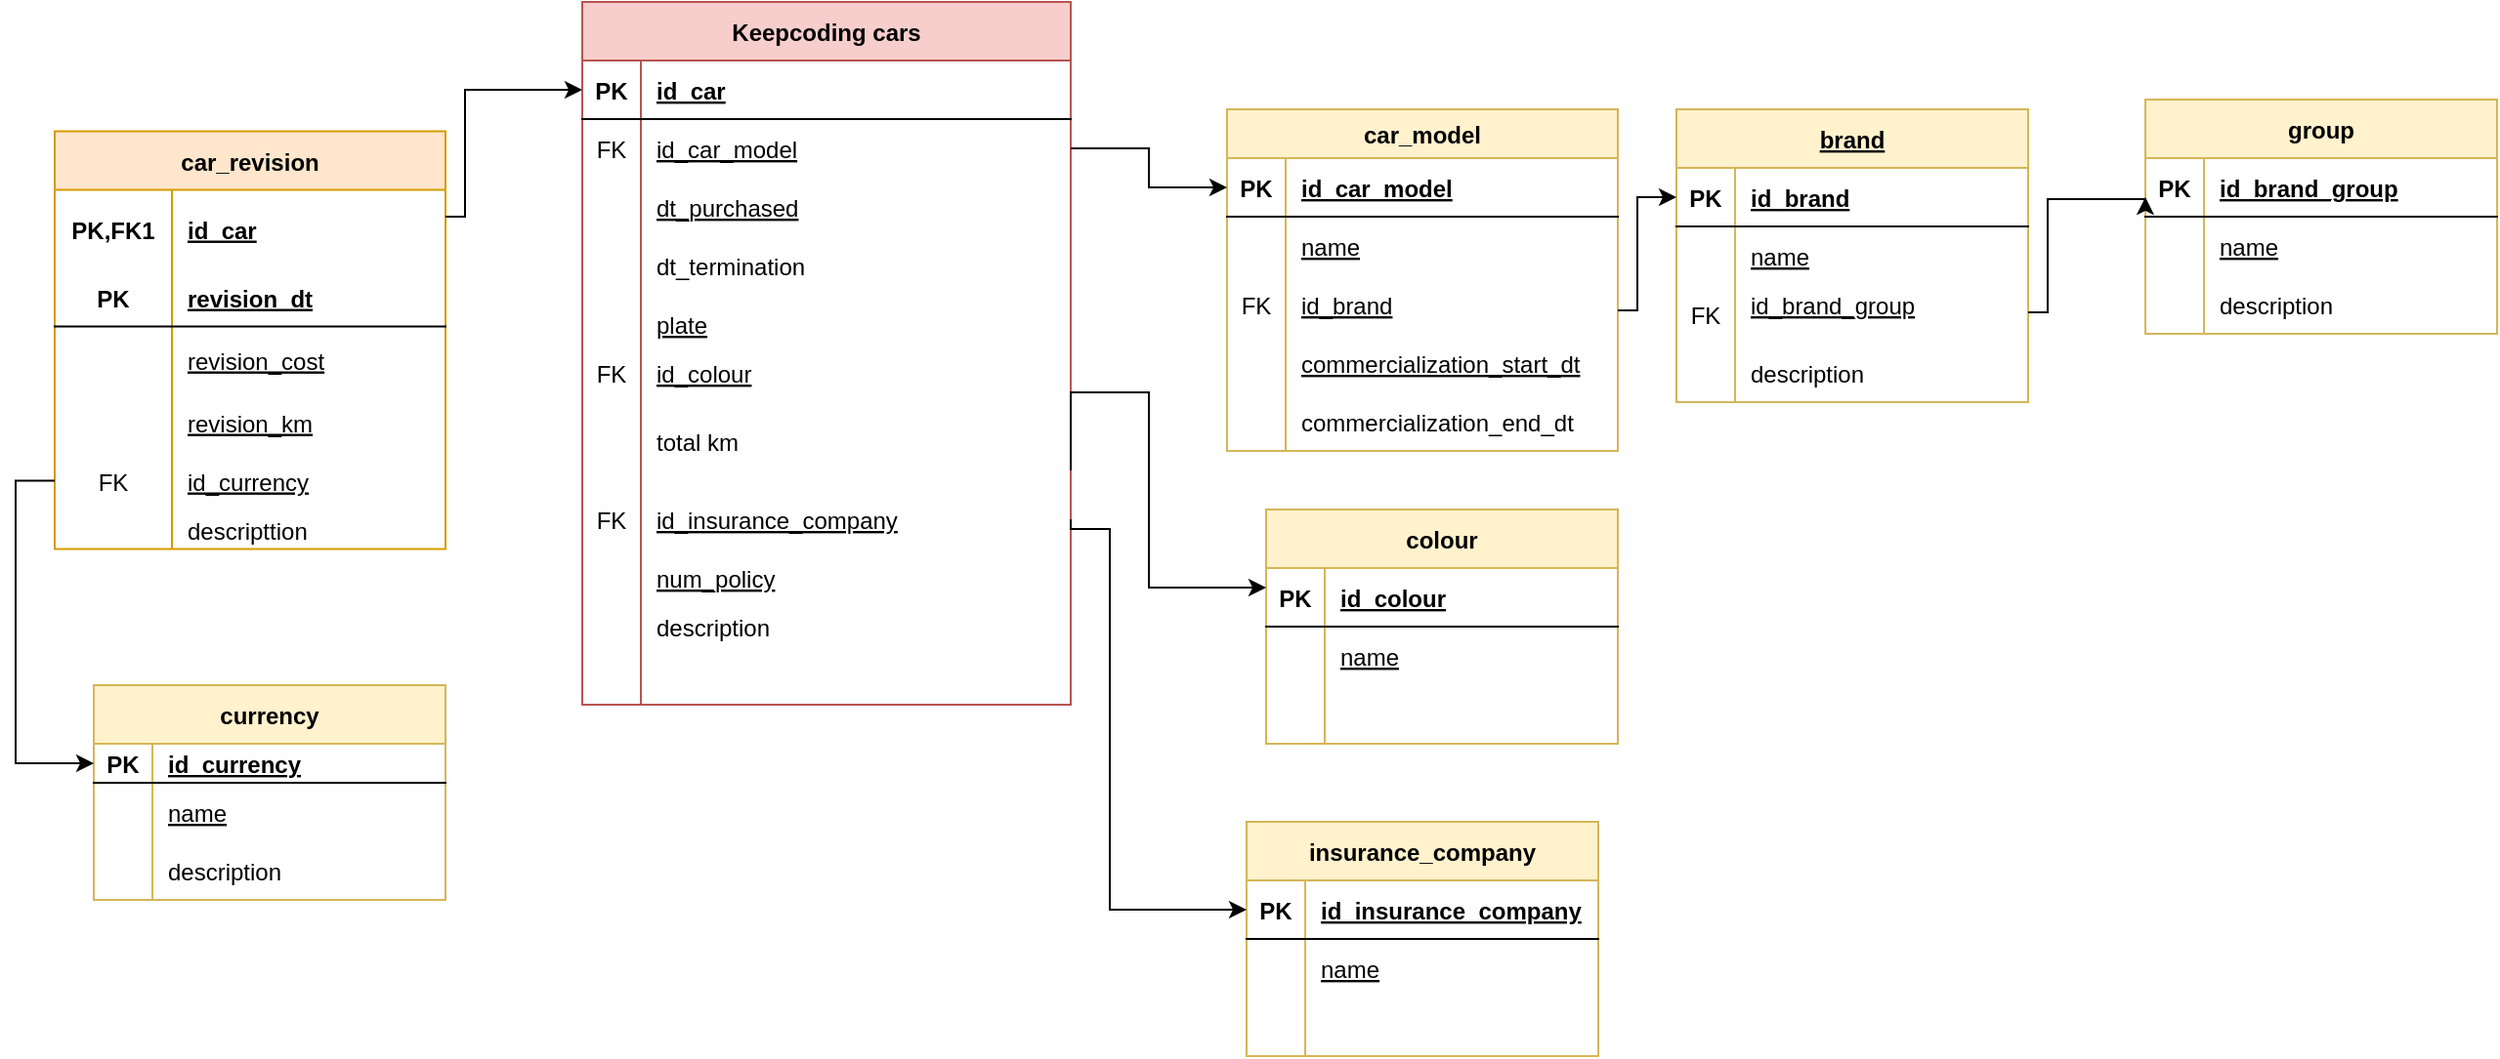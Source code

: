 <mxfile version="20.2.3" type="device"><diagram name="Revisado" id="bHIt_bjDTiXrYXc_zslq"><mxGraphModel dx="1888" dy="649" grid="1" gridSize="10" guides="1" tooltips="1" connect="1" arrows="1" fold="1" page="1" pageScale="1" pageWidth="850" pageHeight="1100" math="0" shadow="0" extFonts="Permanent Marker^https://fonts.googleapis.com/css?family=Permanent+Marker"><root><mxCell id="7DEsnJc03ElG_4ZhbsCK-0"/><mxCell id="7DEsnJc03ElG_4ZhbsCK-1" parent="7DEsnJc03ElG_4ZhbsCK-0"/><mxCell id="7DEsnJc03ElG_4ZhbsCK-2" value="Keepcoding cars" style="shape=table;startSize=30;container=1;collapsible=1;childLayout=tableLayout;fixedRows=1;rowLines=0;fontStyle=1;align=center;resizeLast=1;fillColor=#f8cecc;strokeColor=#b85450;" vertex="1" parent="7DEsnJc03ElG_4ZhbsCK-1"><mxGeometry x="160" y="70" width="250" height="360" as="geometry"/></mxCell><mxCell id="7DEsnJc03ElG_4ZhbsCK-3" value="" style="shape=partialRectangle;collapsible=0;dropTarget=0;pointerEvents=0;fillColor=none;points=[[0,0.5],[1,0.5]];portConstraint=eastwest;top=0;left=0;right=0;bottom=1;" vertex="1" parent="7DEsnJc03ElG_4ZhbsCK-2"><mxGeometry y="30" width="250" height="30" as="geometry"/></mxCell><mxCell id="7DEsnJc03ElG_4ZhbsCK-4" value="PK" style="shape=partialRectangle;overflow=hidden;connectable=0;fillColor=none;top=0;left=0;bottom=0;right=0;fontStyle=1;" vertex="1" parent="7DEsnJc03ElG_4ZhbsCK-3"><mxGeometry width="30" height="30" as="geometry"><mxRectangle width="30" height="30" as="alternateBounds"/></mxGeometry></mxCell><mxCell id="7DEsnJc03ElG_4ZhbsCK-5" value="id_car" style="shape=partialRectangle;overflow=hidden;connectable=0;fillColor=none;top=0;left=0;bottom=0;right=0;align=left;spacingLeft=6;fontStyle=5;" vertex="1" parent="7DEsnJc03ElG_4ZhbsCK-3"><mxGeometry x="30" width="220" height="30" as="geometry"><mxRectangle width="220" height="30" as="alternateBounds"/></mxGeometry></mxCell><mxCell id="7DEsnJc03ElG_4ZhbsCK-6" value="" style="shape=partialRectangle;collapsible=0;dropTarget=0;pointerEvents=0;fillColor=none;points=[[0,0.5],[1,0.5]];portConstraint=eastwest;top=0;left=0;right=0;bottom=0;" vertex="1" parent="7DEsnJc03ElG_4ZhbsCK-2"><mxGeometry y="60" width="250" height="30" as="geometry"/></mxCell><mxCell id="7DEsnJc03ElG_4ZhbsCK-7" value="" style="shape=partialRectangle;overflow=hidden;connectable=0;fillColor=none;top=0;left=0;bottom=0;right=0;" vertex="1" parent="7DEsnJc03ElG_4ZhbsCK-6"><mxGeometry width="30" height="30" as="geometry"><mxRectangle width="30" height="30" as="alternateBounds"/></mxGeometry></mxCell><mxCell id="7DEsnJc03ElG_4ZhbsCK-8" value="id_car_model" style="shape=partialRectangle;overflow=hidden;connectable=0;fillColor=none;top=0;left=0;bottom=0;right=0;align=left;spacingLeft=6;fontStyle=4" vertex="1" parent="7DEsnJc03ElG_4ZhbsCK-6"><mxGeometry x="30" width="220" height="30" as="geometry"><mxRectangle width="220" height="30" as="alternateBounds"/></mxGeometry></mxCell><mxCell id="7DEsnJc03ElG_4ZhbsCK-15" value="" style="shape=partialRectangle;collapsible=0;dropTarget=0;pointerEvents=0;fillColor=none;points=[[0,0.5],[1,0.5]];portConstraint=eastwest;top=0;left=0;right=0;bottom=0;" vertex="1" parent="7DEsnJc03ElG_4ZhbsCK-2"><mxGeometry y="90" width="250" height="30" as="geometry"/></mxCell><mxCell id="7DEsnJc03ElG_4ZhbsCK-16" value="" style="shape=partialRectangle;overflow=hidden;connectable=0;fillColor=none;top=0;left=0;bottom=0;right=0;" vertex="1" parent="7DEsnJc03ElG_4ZhbsCK-15"><mxGeometry width="30" height="30" as="geometry"><mxRectangle width="30" height="30" as="alternateBounds"/></mxGeometry></mxCell><mxCell id="7DEsnJc03ElG_4ZhbsCK-17" value="dt_purchased" style="shape=partialRectangle;overflow=hidden;connectable=0;fillColor=none;top=0;left=0;bottom=0;right=0;align=left;spacingLeft=6;fontStyle=4" vertex="1" parent="7DEsnJc03ElG_4ZhbsCK-15"><mxGeometry x="30" width="220" height="30" as="geometry"><mxRectangle width="220" height="30" as="alternateBounds"/></mxGeometry></mxCell><mxCell id="7DEsnJc03ElG_4ZhbsCK-9" value="" style="shape=partialRectangle;collapsible=0;dropTarget=0;pointerEvents=0;fillColor=none;points=[[0,0.5],[1,0.5]];portConstraint=eastwest;top=0;left=0;right=0;bottom=0;" vertex="1" parent="7DEsnJc03ElG_4ZhbsCK-2"><mxGeometry y="120" width="250" height="30" as="geometry"/></mxCell><mxCell id="7DEsnJc03ElG_4ZhbsCK-10" value="" style="shape=partialRectangle;overflow=hidden;connectable=0;fillColor=none;top=0;left=0;bottom=0;right=0;" vertex="1" parent="7DEsnJc03ElG_4ZhbsCK-9"><mxGeometry width="30" height="30" as="geometry"><mxRectangle width="30" height="30" as="alternateBounds"/></mxGeometry></mxCell><mxCell id="7DEsnJc03ElG_4ZhbsCK-11" value="" style="shape=partialRectangle;overflow=hidden;connectable=0;fillColor=none;top=0;left=0;bottom=0;right=0;align=left;spacingLeft=6;fontStyle=4" vertex="1" parent="7DEsnJc03ElG_4ZhbsCK-9"><mxGeometry x="30" width="220" height="30" as="geometry"><mxRectangle width="220" height="30" as="alternateBounds"/></mxGeometry></mxCell><mxCell id="7DEsnJc03ElG_4ZhbsCK-18" value="" style="shape=partialRectangle;collapsible=0;dropTarget=0;pointerEvents=0;fillColor=none;points=[[0,0.5],[1,0.5]];portConstraint=eastwest;top=0;left=0;right=0;bottom=0;" vertex="1" parent="7DEsnJc03ElG_4ZhbsCK-2"><mxGeometry y="150" width="250" height="30" as="geometry"/></mxCell><mxCell id="7DEsnJc03ElG_4ZhbsCK-19" value="" style="shape=partialRectangle;overflow=hidden;connectable=0;fillColor=none;top=0;left=0;bottom=0;right=0;" vertex="1" parent="7DEsnJc03ElG_4ZhbsCK-18"><mxGeometry width="30" height="30" as="geometry"><mxRectangle width="30" height="30" as="alternateBounds"/></mxGeometry></mxCell><mxCell id="7DEsnJc03ElG_4ZhbsCK-20" value="plate" style="shape=partialRectangle;overflow=hidden;connectable=0;fillColor=none;top=0;left=0;bottom=0;right=0;align=left;spacingLeft=6;fontStyle=4" vertex="1" parent="7DEsnJc03ElG_4ZhbsCK-18"><mxGeometry x="30" width="220" height="30" as="geometry"><mxRectangle width="220" height="30" as="alternateBounds"/></mxGeometry></mxCell><mxCell id="7DEsnJc03ElG_4ZhbsCK-21" value="" style="shape=partialRectangle;collapsible=0;dropTarget=0;pointerEvents=0;fillColor=none;points=[[0,0.5],[1,0.5]];portConstraint=eastwest;top=0;left=0;right=0;bottom=0;" vertex="1" parent="7DEsnJc03ElG_4ZhbsCK-2"><mxGeometry y="180" width="250" height="20" as="geometry"/></mxCell><mxCell id="7DEsnJc03ElG_4ZhbsCK-22" value="FK" style="shape=partialRectangle;overflow=hidden;connectable=0;fillColor=none;top=0;left=0;bottom=0;right=0;" vertex="1" parent="7DEsnJc03ElG_4ZhbsCK-21"><mxGeometry width="30" height="20" as="geometry"><mxRectangle width="30" height="20" as="alternateBounds"/></mxGeometry></mxCell><mxCell id="7DEsnJc03ElG_4ZhbsCK-23" value="id_colour" style="shape=partialRectangle;overflow=hidden;connectable=0;fillColor=none;top=0;left=0;bottom=0;right=0;align=left;spacingLeft=6;fontStyle=4" vertex="1" parent="7DEsnJc03ElG_4ZhbsCK-21"><mxGeometry x="30" width="220" height="20" as="geometry"><mxRectangle width="220" height="20" as="alternateBounds"/></mxGeometry></mxCell><mxCell id="7DEsnJc03ElG_4ZhbsCK-24" value="" style="shape=partialRectangle;collapsible=0;dropTarget=0;pointerEvents=0;fillColor=none;points=[[0,0.5],[1,0.5]];portConstraint=eastwest;top=0;left=0;right=0;bottom=0;" vertex="1" parent="7DEsnJc03ElG_4ZhbsCK-2"><mxGeometry y="200" width="250" height="50" as="geometry"/></mxCell><mxCell id="7DEsnJc03ElG_4ZhbsCK-25" value="" style="shape=partialRectangle;overflow=hidden;connectable=0;fillColor=none;top=0;left=0;bottom=0;right=0;" vertex="1" parent="7DEsnJc03ElG_4ZhbsCK-24"><mxGeometry width="30" height="50" as="geometry"><mxRectangle width="30" height="50" as="alternateBounds"/></mxGeometry></mxCell><mxCell id="7DEsnJc03ElG_4ZhbsCK-26" value="total km" style="shape=partialRectangle;overflow=hidden;connectable=0;fillColor=none;top=0;left=0;bottom=0;right=0;align=left;spacingLeft=6;fontStyle=0" vertex="1" parent="7DEsnJc03ElG_4ZhbsCK-24"><mxGeometry x="30" width="220" height="50" as="geometry"><mxRectangle width="220" height="50" as="alternateBounds"/></mxGeometry></mxCell><mxCell id="7DEsnJc03ElG_4ZhbsCK-27" value="" style="shape=partialRectangle;collapsible=0;dropTarget=0;pointerEvents=0;fillColor=none;points=[[0,0.5],[1,0.5]];portConstraint=eastwest;top=0;left=0;right=0;bottom=0;" vertex="1" parent="7DEsnJc03ElG_4ZhbsCK-2"><mxGeometry y="250" width="250" height="30" as="geometry"/></mxCell><mxCell id="7DEsnJc03ElG_4ZhbsCK-28" value="FK" style="shape=partialRectangle;overflow=hidden;connectable=0;fillColor=none;top=0;left=0;bottom=0;right=0;" vertex="1" parent="7DEsnJc03ElG_4ZhbsCK-27"><mxGeometry width="30" height="30" as="geometry"><mxRectangle width="30" height="30" as="alternateBounds"/></mxGeometry></mxCell><mxCell id="7DEsnJc03ElG_4ZhbsCK-29" value="id_insurance_company" style="shape=partialRectangle;overflow=hidden;connectable=0;fillColor=none;top=0;left=0;bottom=0;right=0;align=left;spacingLeft=6;fontStyle=4" vertex="1" parent="7DEsnJc03ElG_4ZhbsCK-27"><mxGeometry x="30" width="220" height="30" as="geometry"><mxRectangle width="220" height="30" as="alternateBounds"/></mxGeometry></mxCell><mxCell id="7DEsnJc03ElG_4ZhbsCK-30" value="" style="shape=partialRectangle;collapsible=0;dropTarget=0;pointerEvents=0;fillColor=none;points=[[0,0.5],[1,0.5]];portConstraint=eastwest;top=0;left=0;right=0;bottom=0;" vertex="1" parent="7DEsnJc03ElG_4ZhbsCK-2"><mxGeometry y="280" width="250" height="30" as="geometry"/></mxCell><mxCell id="7DEsnJc03ElG_4ZhbsCK-31" value="" style="shape=partialRectangle;overflow=hidden;connectable=0;fillColor=none;top=0;left=0;bottom=0;right=0;" vertex="1" parent="7DEsnJc03ElG_4ZhbsCK-30"><mxGeometry width="30" height="30" as="geometry"><mxRectangle width="30" height="30" as="alternateBounds"/></mxGeometry></mxCell><mxCell id="7DEsnJc03ElG_4ZhbsCK-32" value="num_policy" style="shape=partialRectangle;overflow=hidden;connectable=0;fillColor=none;top=0;left=0;bottom=0;right=0;align=left;spacingLeft=6;fontStyle=4" vertex="1" parent="7DEsnJc03ElG_4ZhbsCK-30"><mxGeometry x="30" width="220" height="30" as="geometry"><mxRectangle width="220" height="30" as="alternateBounds"/></mxGeometry></mxCell><mxCell id="7DEsnJc03ElG_4ZhbsCK-12" value="" style="shape=partialRectangle;collapsible=0;dropTarget=0;pointerEvents=0;fillColor=none;points=[[0,0.5],[1,0.5]];portConstraint=eastwest;top=0;left=0;right=0;bottom=0;" vertex="1" parent="7DEsnJc03ElG_4ZhbsCK-2"><mxGeometry y="310" width="250" height="20" as="geometry"/></mxCell><mxCell id="7DEsnJc03ElG_4ZhbsCK-13" value="" style="shape=partialRectangle;overflow=hidden;connectable=0;fillColor=none;top=0;left=0;bottom=0;right=0;" vertex="1" parent="7DEsnJc03ElG_4ZhbsCK-12"><mxGeometry width="30" height="20" as="geometry"><mxRectangle width="30" height="20" as="alternateBounds"/></mxGeometry></mxCell><mxCell id="7DEsnJc03ElG_4ZhbsCK-14" value="description" style="shape=partialRectangle;overflow=hidden;connectable=0;fillColor=none;top=0;left=0;bottom=0;right=0;align=left;spacingLeft=6;fontStyle=0" vertex="1" parent="7DEsnJc03ElG_4ZhbsCK-12"><mxGeometry x="30" width="220" height="20" as="geometry"><mxRectangle width="220" height="20" as="alternateBounds"/></mxGeometry></mxCell><mxCell id="7DEsnJc03ElG_4ZhbsCK-33" value="" style="shape=partialRectangle;collapsible=0;dropTarget=0;pointerEvents=0;fillColor=none;points=[[0,0.5],[1,0.5]];portConstraint=eastwest;top=0;left=0;right=0;bottom=0;" vertex="1" parent="7DEsnJc03ElG_4ZhbsCK-2"><mxGeometry y="330" width="250" height="30" as="geometry"/></mxCell><mxCell id="7DEsnJc03ElG_4ZhbsCK-34" value="" style="shape=partialRectangle;overflow=hidden;connectable=0;fillColor=none;top=0;left=0;bottom=0;right=0;" vertex="1" parent="7DEsnJc03ElG_4ZhbsCK-33"><mxGeometry width="30" height="30" as="geometry"><mxRectangle width="30" height="30" as="alternateBounds"/></mxGeometry></mxCell><mxCell id="7DEsnJc03ElG_4ZhbsCK-35" value="" style="shape=partialRectangle;overflow=hidden;connectable=0;fillColor=none;top=0;left=0;bottom=0;right=0;align=left;spacingLeft=6;" vertex="1" parent="7DEsnJc03ElG_4ZhbsCK-33"><mxGeometry x="30" width="220" height="30" as="geometry"><mxRectangle width="220" height="30" as="alternateBounds"/></mxGeometry></mxCell><mxCell id="7DEsnJc03ElG_4ZhbsCK-42" value="" style="shape=tableRow;horizontal=0;startSize=0;swimlaneHead=0;swimlaneBody=0;fillColor=none;collapsible=0;dropTarget=0;points=[[0,0.5],[1,0.5]];portConstraint=eastwest;top=0;left=0;right=0;bottom=0;" vertex="1" parent="7DEsnJc03ElG_4ZhbsCK-1"><mxGeometry x="640" y="560" width="180" height="30" as="geometry"/></mxCell><mxCell id="7DEsnJc03ElG_4ZhbsCK-43" value="" style="shape=partialRectangle;connectable=0;fillColor=none;top=0;left=0;bottom=0;right=0;editable=1;overflow=hidden;" vertex="1" parent="7DEsnJc03ElG_4ZhbsCK-42"><mxGeometry width="30" height="30" as="geometry"><mxRectangle width="30" height="30" as="alternateBounds"/></mxGeometry></mxCell><mxCell id="7DEsnJc03ElG_4ZhbsCK-44" value="" style="shape=partialRectangle;connectable=0;fillColor=none;top=0;left=0;bottom=0;right=0;editable=1;overflow=hidden;" vertex="1" parent="7DEsnJc03ElG_4ZhbsCK-42"><mxGeometry x="10" y="10" width="30" height="30" as="geometry"><mxRectangle width="30" height="30" as="alternateBounds"/></mxGeometry></mxCell><mxCell id="7DEsnJc03ElG_4ZhbsCK-88" value="car_model" style="shape=table;startSize=25;container=1;collapsible=1;childLayout=tableLayout;fixedRows=1;rowLines=0;fontStyle=1;align=center;resizeLast=1;fillColor=#fff2cc;strokeColor=#d6b656;" vertex="1" parent="7DEsnJc03ElG_4ZhbsCK-1"><mxGeometry x="490" y="125" width="200" height="175" as="geometry"/></mxCell><mxCell id="7DEsnJc03ElG_4ZhbsCK-89" value="" style="shape=tableRow;horizontal=0;startSize=0;swimlaneHead=0;swimlaneBody=0;fillColor=none;collapsible=0;dropTarget=0;points=[[0,0.5],[1,0.5]];portConstraint=eastwest;top=0;left=0;right=0;bottom=1;" vertex="1" parent="7DEsnJc03ElG_4ZhbsCK-88"><mxGeometry y="25" width="200" height="30" as="geometry"/></mxCell><mxCell id="7DEsnJc03ElG_4ZhbsCK-90" value="PK" style="shape=partialRectangle;connectable=0;fillColor=none;top=0;left=0;bottom=0;right=0;fontStyle=1;overflow=hidden;" vertex="1" parent="7DEsnJc03ElG_4ZhbsCK-89"><mxGeometry width="30" height="30" as="geometry"><mxRectangle width="30" height="30" as="alternateBounds"/></mxGeometry></mxCell><mxCell id="7DEsnJc03ElG_4ZhbsCK-91" value="id_car_model" style="shape=partialRectangle;connectable=0;fillColor=none;top=0;left=0;bottom=0;right=0;align=left;spacingLeft=6;fontStyle=5;overflow=hidden;" vertex="1" parent="7DEsnJc03ElG_4ZhbsCK-89"><mxGeometry x="30" width="170" height="30" as="geometry"><mxRectangle width="170" height="30" as="alternateBounds"/></mxGeometry></mxCell><mxCell id="7DEsnJc03ElG_4ZhbsCK-92" value="" style="shape=tableRow;horizontal=0;startSize=0;swimlaneHead=0;swimlaneBody=0;fillColor=none;collapsible=0;dropTarget=0;points=[[0,0.5],[1,0.5]];portConstraint=eastwest;top=0;left=0;right=0;bottom=0;" vertex="1" parent="7DEsnJc03ElG_4ZhbsCK-88"><mxGeometry y="55" width="200" height="30" as="geometry"/></mxCell><mxCell id="7DEsnJc03ElG_4ZhbsCK-93" value="" style="shape=partialRectangle;connectable=0;fillColor=none;top=0;left=0;bottom=0;right=0;editable=1;overflow=hidden;" vertex="1" parent="7DEsnJc03ElG_4ZhbsCK-92"><mxGeometry width="30" height="30" as="geometry"><mxRectangle width="30" height="30" as="alternateBounds"/></mxGeometry></mxCell><mxCell id="7DEsnJc03ElG_4ZhbsCK-94" value="name" style="shape=partialRectangle;connectable=0;fillColor=none;top=0;left=0;bottom=0;right=0;align=left;spacingLeft=6;overflow=hidden;fontStyle=4" vertex="1" parent="7DEsnJc03ElG_4ZhbsCK-92"><mxGeometry x="30" width="170" height="30" as="geometry"><mxRectangle width="170" height="30" as="alternateBounds"/></mxGeometry></mxCell><mxCell id="7DEsnJc03ElG_4ZhbsCK-95" value="" style="shape=tableRow;horizontal=0;startSize=0;swimlaneHead=0;swimlaneBody=0;fillColor=none;collapsible=0;dropTarget=0;points=[[0,0.5],[1,0.5]];portConstraint=eastwest;top=0;left=0;right=0;bottom=0;" vertex="1" parent="7DEsnJc03ElG_4ZhbsCK-88"><mxGeometry y="85" width="200" height="30" as="geometry"/></mxCell><mxCell id="7DEsnJc03ElG_4ZhbsCK-96" value="" style="shape=partialRectangle;connectable=0;fillColor=none;top=0;left=0;bottom=0;right=0;editable=1;overflow=hidden;" vertex="1" parent="7DEsnJc03ElG_4ZhbsCK-95"><mxGeometry width="30" height="30" as="geometry"><mxRectangle width="30" height="30" as="alternateBounds"/></mxGeometry></mxCell><mxCell id="7DEsnJc03ElG_4ZhbsCK-97" value="" style="shape=partialRectangle;connectable=0;fillColor=none;top=0;left=0;bottom=0;right=0;align=left;spacingLeft=6;overflow=hidden;" vertex="1" parent="7DEsnJc03ElG_4ZhbsCK-95"><mxGeometry x="30" width="170" height="30" as="geometry"><mxRectangle width="170" height="30" as="alternateBounds"/></mxGeometry></mxCell><mxCell id="HiBGDBH6RNx2AMMlj_dg-7" value="" style="shape=tableRow;horizontal=0;startSize=0;swimlaneHead=0;swimlaneBody=0;fillColor=none;collapsible=0;dropTarget=0;points=[[0,0.5],[1,0.5]];portConstraint=eastwest;top=0;left=0;right=0;bottom=0;" vertex="1" parent="7DEsnJc03ElG_4ZhbsCK-88"><mxGeometry y="115" width="200" height="30" as="geometry"/></mxCell><mxCell id="HiBGDBH6RNx2AMMlj_dg-8" value="" style="shape=partialRectangle;connectable=0;fillColor=none;top=0;left=0;bottom=0;right=0;editable=1;overflow=hidden;" vertex="1" parent="HiBGDBH6RNx2AMMlj_dg-7"><mxGeometry width="30" height="30" as="geometry"><mxRectangle width="30" height="30" as="alternateBounds"/></mxGeometry></mxCell><mxCell id="HiBGDBH6RNx2AMMlj_dg-9" value="commercialization_start_dt" style="shape=partialRectangle;connectable=0;fillColor=none;top=0;left=0;bottom=0;right=0;align=left;spacingLeft=6;overflow=hidden;fontStyle=4" vertex="1" parent="HiBGDBH6RNx2AMMlj_dg-7"><mxGeometry x="30" width="170" height="30" as="geometry"><mxRectangle width="170" height="30" as="alternateBounds"/></mxGeometry></mxCell><mxCell id="HiBGDBH6RNx2AMMlj_dg-10" value="" style="shape=tableRow;horizontal=0;startSize=0;swimlaneHead=0;swimlaneBody=0;fillColor=none;collapsible=0;dropTarget=0;points=[[0,0.5],[1,0.5]];portConstraint=eastwest;top=0;left=0;right=0;bottom=0;" vertex="1" parent="7DEsnJc03ElG_4ZhbsCK-88"><mxGeometry y="145" width="200" height="30" as="geometry"/></mxCell><mxCell id="HiBGDBH6RNx2AMMlj_dg-11" value="" style="shape=partialRectangle;connectable=0;fillColor=none;top=0;left=0;bottom=0;right=0;editable=1;overflow=hidden;" vertex="1" parent="HiBGDBH6RNx2AMMlj_dg-10"><mxGeometry width="30" height="30" as="geometry"><mxRectangle width="30" height="30" as="alternateBounds"/></mxGeometry></mxCell><mxCell id="HiBGDBH6RNx2AMMlj_dg-12" value="commercialization_end_dt" style="shape=partialRectangle;connectable=0;fillColor=none;top=0;left=0;bottom=0;right=0;align=left;spacingLeft=6;overflow=hidden;fontStyle=0" vertex="1" parent="HiBGDBH6RNx2AMMlj_dg-10"><mxGeometry x="30" width="170" height="30" as="geometry"><mxRectangle width="170" height="30" as="alternateBounds"/></mxGeometry></mxCell><mxCell id="7DEsnJc03ElG_4ZhbsCK-99" value="brand" style="shape=table;startSize=30;container=1;collapsible=1;childLayout=tableLayout;fixedRows=1;rowLines=0;fontStyle=5;align=center;resizeLast=1;fillColor=#fff2cc;strokeColor=#d6b656;" vertex="1" parent="7DEsnJc03ElG_4ZhbsCK-1"><mxGeometry x="720" y="125" width="180" height="150" as="geometry"/></mxCell><mxCell id="7DEsnJc03ElG_4ZhbsCK-100" value="" style="shape=tableRow;horizontal=0;startSize=0;swimlaneHead=0;swimlaneBody=0;fillColor=none;collapsible=0;dropTarget=0;points=[[0,0.5],[1,0.5]];portConstraint=eastwest;top=0;left=0;right=0;bottom=1;" vertex="1" parent="7DEsnJc03ElG_4ZhbsCK-99"><mxGeometry y="30" width="180" height="30" as="geometry"/></mxCell><mxCell id="7DEsnJc03ElG_4ZhbsCK-101" value="PK" style="shape=partialRectangle;connectable=0;fillColor=none;top=0;left=0;bottom=0;right=0;fontStyle=1;overflow=hidden;" vertex="1" parent="7DEsnJc03ElG_4ZhbsCK-100"><mxGeometry width="30" height="30" as="geometry"><mxRectangle width="30" height="30" as="alternateBounds"/></mxGeometry></mxCell><mxCell id="7DEsnJc03ElG_4ZhbsCK-102" value="id_brand" style="shape=partialRectangle;connectable=0;fillColor=none;top=0;left=0;bottom=0;right=0;align=left;spacingLeft=6;fontStyle=5;overflow=hidden;" vertex="1" parent="7DEsnJc03ElG_4ZhbsCK-100"><mxGeometry x="30" width="150" height="30" as="geometry"><mxRectangle width="150" height="30" as="alternateBounds"/></mxGeometry></mxCell><mxCell id="7DEsnJc03ElG_4ZhbsCK-103" value="" style="shape=tableRow;horizontal=0;startSize=0;swimlaneHead=0;swimlaneBody=0;fillColor=none;collapsible=0;dropTarget=0;points=[[0,0.5],[1,0.5]];portConstraint=eastwest;top=0;left=0;right=0;bottom=0;" vertex="1" parent="7DEsnJc03ElG_4ZhbsCK-99"><mxGeometry y="60" width="180" height="30" as="geometry"/></mxCell><mxCell id="7DEsnJc03ElG_4ZhbsCK-104" value="" style="shape=partialRectangle;connectable=0;fillColor=none;top=0;left=0;bottom=0;right=0;editable=1;overflow=hidden;" vertex="1" parent="7DEsnJc03ElG_4ZhbsCK-103"><mxGeometry width="30" height="30" as="geometry"><mxRectangle width="30" height="30" as="alternateBounds"/></mxGeometry></mxCell><mxCell id="7DEsnJc03ElG_4ZhbsCK-105" value="name" style="shape=partialRectangle;connectable=0;fillColor=none;top=0;left=0;bottom=0;right=0;align=left;spacingLeft=6;overflow=hidden;fontStyle=4" vertex="1" parent="7DEsnJc03ElG_4ZhbsCK-103"><mxGeometry x="30" width="150" height="30" as="geometry"><mxRectangle width="150" height="30" as="alternateBounds"/></mxGeometry></mxCell><mxCell id="7DEsnJc03ElG_4ZhbsCK-106" value="" style="shape=tableRow;horizontal=0;startSize=0;swimlaneHead=0;swimlaneBody=0;fillColor=none;collapsible=0;dropTarget=0;points=[[0,0.5],[1,0.5]];portConstraint=eastwest;top=0;left=0;right=0;bottom=0;" vertex="1" parent="7DEsnJc03ElG_4ZhbsCK-99"><mxGeometry y="90" width="180" height="30" as="geometry"/></mxCell><mxCell id="7DEsnJc03ElG_4ZhbsCK-107" value="FK" style="shape=partialRectangle;connectable=0;fillColor=none;top=0;left=0;bottom=0;right=0;editable=1;overflow=hidden;" vertex="1" parent="7DEsnJc03ElG_4ZhbsCK-106"><mxGeometry width="30" height="30" as="geometry"><mxRectangle width="30" height="30" as="alternateBounds"/></mxGeometry></mxCell><mxCell id="7DEsnJc03ElG_4ZhbsCK-108" value="" style="shape=partialRectangle;connectable=0;fillColor=none;top=0;left=0;bottom=0;right=0;align=left;spacingLeft=6;overflow=hidden;" vertex="1" parent="7DEsnJc03ElG_4ZhbsCK-106"><mxGeometry x="30" width="150" height="30" as="geometry"><mxRectangle width="150" height="30" as="alternateBounds"/></mxGeometry></mxCell><mxCell id="HiBGDBH6RNx2AMMlj_dg-13" value="" style="shape=tableRow;horizontal=0;startSize=0;swimlaneHead=0;swimlaneBody=0;fillColor=none;collapsible=0;dropTarget=0;points=[[0,0.5],[1,0.5]];portConstraint=eastwest;top=0;left=0;right=0;bottom=0;" vertex="1" parent="7DEsnJc03ElG_4ZhbsCK-99"><mxGeometry y="120" width="180" height="30" as="geometry"/></mxCell><mxCell id="HiBGDBH6RNx2AMMlj_dg-14" value="" style="shape=partialRectangle;connectable=0;fillColor=none;top=0;left=0;bottom=0;right=0;editable=1;overflow=hidden;" vertex="1" parent="HiBGDBH6RNx2AMMlj_dg-13"><mxGeometry width="30" height="30" as="geometry"><mxRectangle width="30" height="30" as="alternateBounds"/></mxGeometry></mxCell><mxCell id="HiBGDBH6RNx2AMMlj_dg-15" value="description" style="shape=partialRectangle;connectable=0;fillColor=none;top=0;left=0;bottom=0;right=0;align=left;spacingLeft=6;overflow=hidden;fontStyle=0" vertex="1" parent="HiBGDBH6RNx2AMMlj_dg-13"><mxGeometry x="30" width="150" height="30" as="geometry"><mxRectangle width="150" height="30" as="alternateBounds"/></mxGeometry></mxCell><mxCell id="7DEsnJc03ElG_4ZhbsCK-110" value="group" style="shape=table;startSize=30;container=1;collapsible=1;childLayout=tableLayout;fixedRows=1;rowLines=0;fontStyle=1;align=center;resizeLast=1;fillColor=#fff2cc;strokeColor=#d6b656;" vertex="1" parent="7DEsnJc03ElG_4ZhbsCK-1"><mxGeometry x="960" y="120" width="180" height="120" as="geometry"/></mxCell><mxCell id="7DEsnJc03ElG_4ZhbsCK-111" value="" style="shape=tableRow;horizontal=0;startSize=0;swimlaneHead=0;swimlaneBody=0;fillColor=none;collapsible=0;dropTarget=0;points=[[0,0.5],[1,0.5]];portConstraint=eastwest;top=0;left=0;right=0;bottom=1;" vertex="1" parent="7DEsnJc03ElG_4ZhbsCK-110"><mxGeometry y="30" width="180" height="30" as="geometry"/></mxCell><mxCell id="7DEsnJc03ElG_4ZhbsCK-112" value="PK" style="shape=partialRectangle;connectable=0;fillColor=none;top=0;left=0;bottom=0;right=0;fontStyle=1;overflow=hidden;" vertex="1" parent="7DEsnJc03ElG_4ZhbsCK-111"><mxGeometry width="30" height="30" as="geometry"><mxRectangle width="30" height="30" as="alternateBounds"/></mxGeometry></mxCell><mxCell id="7DEsnJc03ElG_4ZhbsCK-113" value="id_brand_group" style="shape=partialRectangle;connectable=0;fillColor=none;top=0;left=0;bottom=0;right=0;align=left;spacingLeft=6;fontStyle=5;overflow=hidden;" vertex="1" parent="7DEsnJc03ElG_4ZhbsCK-111"><mxGeometry x="30" width="150" height="30" as="geometry"><mxRectangle width="150" height="30" as="alternateBounds"/></mxGeometry></mxCell><mxCell id="7DEsnJc03ElG_4ZhbsCK-114" value="" style="shape=tableRow;horizontal=0;startSize=0;swimlaneHead=0;swimlaneBody=0;fillColor=none;collapsible=0;dropTarget=0;points=[[0,0.5],[1,0.5]];portConstraint=eastwest;top=0;left=0;right=0;bottom=0;" vertex="1" parent="7DEsnJc03ElG_4ZhbsCK-110"><mxGeometry y="60" width="180" height="30" as="geometry"/></mxCell><mxCell id="7DEsnJc03ElG_4ZhbsCK-115" value="" style="shape=partialRectangle;connectable=0;fillColor=none;top=0;left=0;bottom=0;right=0;editable=1;overflow=hidden;" vertex="1" parent="7DEsnJc03ElG_4ZhbsCK-114"><mxGeometry width="30" height="30" as="geometry"><mxRectangle width="30" height="30" as="alternateBounds"/></mxGeometry></mxCell><mxCell id="7DEsnJc03ElG_4ZhbsCK-116" value="name" style="shape=partialRectangle;connectable=0;fillColor=none;top=0;left=0;bottom=0;right=0;align=left;spacingLeft=6;overflow=hidden;fontStyle=4" vertex="1" parent="7DEsnJc03ElG_4ZhbsCK-114"><mxGeometry x="30" width="150" height="30" as="geometry"><mxRectangle width="150" height="30" as="alternateBounds"/></mxGeometry></mxCell><mxCell id="7DEsnJc03ElG_4ZhbsCK-117" value="" style="shape=tableRow;horizontal=0;startSize=0;swimlaneHead=0;swimlaneBody=0;fillColor=none;collapsible=0;dropTarget=0;points=[[0,0.5],[1,0.5]];portConstraint=eastwest;top=0;left=0;right=0;bottom=0;" vertex="1" parent="7DEsnJc03ElG_4ZhbsCK-110"><mxGeometry y="90" width="180" height="30" as="geometry"/></mxCell><mxCell id="7DEsnJc03ElG_4ZhbsCK-118" value="" style="shape=partialRectangle;connectable=0;fillColor=none;top=0;left=0;bottom=0;right=0;editable=1;overflow=hidden;" vertex="1" parent="7DEsnJc03ElG_4ZhbsCK-117"><mxGeometry width="30" height="30" as="geometry"><mxRectangle width="30" height="30" as="alternateBounds"/></mxGeometry></mxCell><mxCell id="7DEsnJc03ElG_4ZhbsCK-119" value="description" style="shape=partialRectangle;connectable=0;fillColor=none;top=0;left=0;bottom=0;right=0;align=left;spacingLeft=6;overflow=hidden;" vertex="1" parent="7DEsnJc03ElG_4ZhbsCK-117"><mxGeometry x="30" width="150" height="30" as="geometry"><mxRectangle width="150" height="30" as="alternateBounds"/></mxGeometry></mxCell><mxCell id="7DEsnJc03ElG_4ZhbsCK-120" value="FK" style="shape=partialRectangle;overflow=hidden;connectable=0;fillColor=none;top=0;left=0;bottom=0;right=0;" vertex="1" parent="7DEsnJc03ElG_4ZhbsCK-1"><mxGeometry x="160" y="130" width="30" height="30" as="geometry"><mxRectangle width="30" height="30" as="alternateBounds"/></mxGeometry></mxCell><mxCell id="HiBGDBH6RNx2AMMlj_dg-1" value="id_brand_group" style="shape=partialRectangle;connectable=0;fillColor=none;top=0;left=0;bottom=0;right=0;align=left;spacingLeft=6;overflow=hidden;fontStyle=4" vertex="1" parent="7DEsnJc03ElG_4ZhbsCK-1"><mxGeometry x="750" y="210" width="150" height="30" as="geometry"><mxRectangle width="150" height="30" as="alternateBounds"/></mxGeometry></mxCell><mxCell id="HiBGDBH6RNx2AMMlj_dg-2" value="" style="shape=partialRectangle;connectable=0;fillColor=none;top=0;left=0;bottom=0;right=0;align=left;spacingLeft=6;overflow=hidden;fontStyle=0" vertex="1" parent="7DEsnJc03ElG_4ZhbsCK-1"><mxGeometry x="770" y="460" width="150" height="30" as="geometry"><mxRectangle width="150" height="30" as="alternateBounds"/></mxGeometry></mxCell><mxCell id="HiBGDBH6RNx2AMMlj_dg-3" value="id_brand" style="shape=partialRectangle;connectable=0;fillColor=none;top=0;left=0;bottom=0;right=0;align=left;spacingLeft=6;overflow=hidden;fontStyle=4" vertex="1" parent="7DEsnJc03ElG_4ZhbsCK-1"><mxGeometry x="520" y="210" width="170" height="30" as="geometry"><mxRectangle width="150" height="30" as="alternateBounds"/></mxGeometry></mxCell><mxCell id="HiBGDBH6RNx2AMMlj_dg-4" value="FK" style="shape=partialRectangle;connectable=0;fillColor=none;top=0;left=0;bottom=0;right=0;editable=1;overflow=hidden;" vertex="1" parent="7DEsnJc03ElG_4ZhbsCK-1"><mxGeometry x="490" y="210" width="30" height="30" as="geometry"><mxRectangle width="30" height="30" as="alternateBounds"/></mxGeometry></mxCell><mxCell id="HiBGDBH6RNx2AMMlj_dg-16" style="edgeStyle=orthogonalEdgeStyle;rounded=0;orthogonalLoop=1;jettySize=auto;html=1;exitX=1;exitY=0.5;exitDx=0;exitDy=0;entryX=0;entryY=0.5;entryDx=0;entryDy=0;" edge="1" parent="7DEsnJc03ElG_4ZhbsCK-1" source="7DEsnJc03ElG_4ZhbsCK-6" target="7DEsnJc03ElG_4ZhbsCK-89"><mxGeometry relative="1" as="geometry"/></mxCell><mxCell id="HiBGDBH6RNx2AMMlj_dg-17" style="edgeStyle=orthogonalEdgeStyle;rounded=0;orthogonalLoop=1;jettySize=auto;html=1;entryX=0;entryY=0.5;entryDx=0;entryDy=0;" edge="1" parent="7DEsnJc03ElG_4ZhbsCK-1" target="7DEsnJc03ElG_4ZhbsCK-100"><mxGeometry relative="1" as="geometry"><mxPoint x="690" y="228" as="sourcePoint"/><mxPoint x="750" y="247.5" as="targetPoint"/><Array as="points"><mxPoint x="700" y="228"/><mxPoint x="700" y="170"/></Array></mxGeometry></mxCell><mxCell id="HiBGDBH6RNx2AMMlj_dg-19" style="edgeStyle=orthogonalEdgeStyle;rounded=0;orthogonalLoop=1;jettySize=auto;html=1;" edge="1" parent="7DEsnJc03ElG_4ZhbsCK-1"><mxGeometry relative="1" as="geometry"><mxPoint x="900" y="229" as="sourcePoint"/><mxPoint x="960" y="170" as="targetPoint"/><Array as="points"><mxPoint x="910" y="229"/><mxPoint x="910" y="171"/></Array></mxGeometry></mxCell><mxCell id="HiBGDBH6RNx2AMMlj_dg-20" value="" style="shape=partialRectangle;collapsible=0;dropTarget=0;pointerEvents=0;fillColor=none;points=[[0,0.5],[1,0.5]];portConstraint=eastwest;top=0;left=0;right=0;bottom=0;fontStyle=4" vertex="1" parent="7DEsnJc03ElG_4ZhbsCK-1"><mxGeometry x="160" y="190" width="250" height="30" as="geometry"/></mxCell><mxCell id="HiBGDBH6RNx2AMMlj_dg-21" value="" style="shape=partialRectangle;overflow=hidden;connectable=0;fillColor=none;top=0;left=0;bottom=0;right=0;" vertex="1" parent="HiBGDBH6RNx2AMMlj_dg-20"><mxGeometry width="30" height="30" as="geometry"><mxRectangle width="30" height="30" as="alternateBounds"/></mxGeometry></mxCell><mxCell id="HiBGDBH6RNx2AMMlj_dg-22" value="dt_termination" style="shape=partialRectangle;overflow=hidden;connectable=0;fillColor=none;top=0;left=0;bottom=0;right=0;align=left;spacingLeft=6;fontStyle=0" vertex="1" parent="HiBGDBH6RNx2AMMlj_dg-20"><mxGeometry x="30" width="220" height="30" as="geometry"><mxRectangle width="220" height="30" as="alternateBounds"/></mxGeometry></mxCell><mxCell id="1jWtBufrecjXrY_7AFHP-0" value="colour" style="shape=table;startSize=30;container=1;collapsible=1;childLayout=tableLayout;fixedRows=1;rowLines=0;fontStyle=1;align=center;resizeLast=1;fillColor=#fff2cc;strokeColor=#d6b656;" vertex="1" parent="7DEsnJc03ElG_4ZhbsCK-1"><mxGeometry x="510" y="330" width="180" height="120" as="geometry"/></mxCell><mxCell id="1jWtBufrecjXrY_7AFHP-1" value="" style="shape=tableRow;horizontal=0;startSize=0;swimlaneHead=0;swimlaneBody=0;fillColor=none;collapsible=0;dropTarget=0;points=[[0,0.5],[1,0.5]];portConstraint=eastwest;top=0;left=0;right=0;bottom=1;" vertex="1" parent="1jWtBufrecjXrY_7AFHP-0"><mxGeometry y="30" width="180" height="30" as="geometry"/></mxCell><mxCell id="1jWtBufrecjXrY_7AFHP-2" value="PK" style="shape=partialRectangle;connectable=0;fillColor=none;top=0;left=0;bottom=0;right=0;fontStyle=1;overflow=hidden;" vertex="1" parent="1jWtBufrecjXrY_7AFHP-1"><mxGeometry width="30" height="30" as="geometry"><mxRectangle width="30" height="30" as="alternateBounds"/></mxGeometry></mxCell><mxCell id="1jWtBufrecjXrY_7AFHP-3" value="id_colour" style="shape=partialRectangle;connectable=0;fillColor=none;top=0;left=0;bottom=0;right=0;align=left;spacingLeft=6;fontStyle=5;overflow=hidden;" vertex="1" parent="1jWtBufrecjXrY_7AFHP-1"><mxGeometry x="30" width="150" height="30" as="geometry"><mxRectangle width="150" height="30" as="alternateBounds"/></mxGeometry></mxCell><mxCell id="1jWtBufrecjXrY_7AFHP-4" value="" style="shape=tableRow;horizontal=0;startSize=0;swimlaneHead=0;swimlaneBody=0;fillColor=none;collapsible=0;dropTarget=0;points=[[0,0.5],[1,0.5]];portConstraint=eastwest;top=0;left=0;right=0;bottom=0;" vertex="1" parent="1jWtBufrecjXrY_7AFHP-0"><mxGeometry y="60" width="180" height="30" as="geometry"/></mxCell><mxCell id="1jWtBufrecjXrY_7AFHP-5" value="" style="shape=partialRectangle;connectable=0;fillColor=none;top=0;left=0;bottom=0;right=0;editable=1;overflow=hidden;" vertex="1" parent="1jWtBufrecjXrY_7AFHP-4"><mxGeometry width="30" height="30" as="geometry"><mxRectangle width="30" height="30" as="alternateBounds"/></mxGeometry></mxCell><mxCell id="1jWtBufrecjXrY_7AFHP-6" value="name" style="shape=partialRectangle;connectable=0;fillColor=none;top=0;left=0;bottom=0;right=0;align=left;spacingLeft=6;overflow=hidden;fontStyle=4" vertex="1" parent="1jWtBufrecjXrY_7AFHP-4"><mxGeometry x="30" width="150" height="30" as="geometry"><mxRectangle width="150" height="30" as="alternateBounds"/></mxGeometry></mxCell><mxCell id="1jWtBufrecjXrY_7AFHP-7" value="" style="shape=tableRow;horizontal=0;startSize=0;swimlaneHead=0;swimlaneBody=0;fillColor=none;collapsible=0;dropTarget=0;points=[[0,0.5],[1,0.5]];portConstraint=eastwest;top=0;left=0;right=0;bottom=0;" vertex="1" parent="1jWtBufrecjXrY_7AFHP-0"><mxGeometry y="90" width="180" height="30" as="geometry"/></mxCell><mxCell id="1jWtBufrecjXrY_7AFHP-8" value="" style="shape=partialRectangle;connectable=0;fillColor=none;top=0;left=0;bottom=0;right=0;editable=1;overflow=hidden;" vertex="1" parent="1jWtBufrecjXrY_7AFHP-7"><mxGeometry width="30" height="30" as="geometry"><mxRectangle width="30" height="30" as="alternateBounds"/></mxGeometry></mxCell><mxCell id="1jWtBufrecjXrY_7AFHP-9" value="" style="shape=partialRectangle;connectable=0;fillColor=none;top=0;left=0;bottom=0;right=0;align=left;spacingLeft=6;overflow=hidden;" vertex="1" parent="1jWtBufrecjXrY_7AFHP-7"><mxGeometry x="30" width="150" height="30" as="geometry"><mxRectangle width="150" height="30" as="alternateBounds"/></mxGeometry></mxCell><mxCell id="1jWtBufrecjXrY_7AFHP-10" style="edgeStyle=orthogonalEdgeStyle;rounded=0;orthogonalLoop=1;jettySize=auto;html=1;exitX=1;exitY=0.5;exitDx=0;exitDy=0;" edge="1" parent="7DEsnJc03ElG_4ZhbsCK-1"><mxGeometry relative="1" as="geometry"><mxPoint x="410" y="310" as="sourcePoint"/><mxPoint x="510" y="370" as="targetPoint"/><Array as="points"><mxPoint x="410" y="270"/><mxPoint x="450" y="270"/><mxPoint x="450" y="370"/></Array></mxGeometry></mxCell><mxCell id="Y301y94MiJFNcD5JYwYG-0" value="insurance_company" style="shape=table;startSize=30;container=1;collapsible=1;childLayout=tableLayout;fixedRows=1;rowLines=0;fontStyle=1;align=center;resizeLast=1;fillColor=#fff2cc;strokeColor=#d6b656;" vertex="1" parent="7DEsnJc03ElG_4ZhbsCK-1"><mxGeometry x="500" y="490" width="180" height="120" as="geometry"/></mxCell><mxCell id="Y301y94MiJFNcD5JYwYG-1" value="" style="shape=tableRow;horizontal=0;startSize=0;swimlaneHead=0;swimlaneBody=0;fillColor=none;collapsible=0;dropTarget=0;points=[[0,0.5],[1,0.5]];portConstraint=eastwest;top=0;left=0;right=0;bottom=1;" vertex="1" parent="Y301y94MiJFNcD5JYwYG-0"><mxGeometry y="30" width="180" height="30" as="geometry"/></mxCell><mxCell id="Y301y94MiJFNcD5JYwYG-2" value="PK" style="shape=partialRectangle;connectable=0;fillColor=none;top=0;left=0;bottom=0;right=0;fontStyle=1;overflow=hidden;" vertex="1" parent="Y301y94MiJFNcD5JYwYG-1"><mxGeometry width="30" height="30" as="geometry"><mxRectangle width="30" height="30" as="alternateBounds"/></mxGeometry></mxCell><mxCell id="Y301y94MiJFNcD5JYwYG-3" value="id_insurance_company" style="shape=partialRectangle;connectable=0;fillColor=none;top=0;left=0;bottom=0;right=0;align=left;spacingLeft=6;fontStyle=5;overflow=hidden;" vertex="1" parent="Y301y94MiJFNcD5JYwYG-1"><mxGeometry x="30" width="150" height="30" as="geometry"><mxRectangle width="150" height="30" as="alternateBounds"/></mxGeometry></mxCell><mxCell id="Y301y94MiJFNcD5JYwYG-4" value="" style="shape=tableRow;horizontal=0;startSize=0;swimlaneHead=0;swimlaneBody=0;fillColor=none;collapsible=0;dropTarget=0;points=[[0,0.5],[1,0.5]];portConstraint=eastwest;top=0;left=0;right=0;bottom=0;" vertex="1" parent="Y301y94MiJFNcD5JYwYG-0"><mxGeometry y="60" width="180" height="30" as="geometry"/></mxCell><mxCell id="Y301y94MiJFNcD5JYwYG-5" value="" style="shape=partialRectangle;connectable=0;fillColor=none;top=0;left=0;bottom=0;right=0;editable=1;overflow=hidden;" vertex="1" parent="Y301y94MiJFNcD5JYwYG-4"><mxGeometry width="30" height="30" as="geometry"><mxRectangle width="30" height="30" as="alternateBounds"/></mxGeometry></mxCell><mxCell id="Y301y94MiJFNcD5JYwYG-6" value="name" style="shape=partialRectangle;connectable=0;fillColor=none;top=0;left=0;bottom=0;right=0;align=left;spacingLeft=6;overflow=hidden;fontStyle=4" vertex="1" parent="Y301y94MiJFNcD5JYwYG-4"><mxGeometry x="30" width="150" height="30" as="geometry"><mxRectangle width="150" height="30" as="alternateBounds"/></mxGeometry></mxCell><mxCell id="Y301y94MiJFNcD5JYwYG-7" value="" style="shape=tableRow;horizontal=0;startSize=0;swimlaneHead=0;swimlaneBody=0;fillColor=none;collapsible=0;dropTarget=0;points=[[0,0.5],[1,0.5]];portConstraint=eastwest;top=0;left=0;right=0;bottom=0;" vertex="1" parent="Y301y94MiJFNcD5JYwYG-0"><mxGeometry y="90" width="180" height="30" as="geometry"/></mxCell><mxCell id="Y301y94MiJFNcD5JYwYG-8" value="" style="shape=partialRectangle;connectable=0;fillColor=none;top=0;left=0;bottom=0;right=0;editable=1;overflow=hidden;" vertex="1" parent="Y301y94MiJFNcD5JYwYG-7"><mxGeometry width="30" height="30" as="geometry"><mxRectangle width="30" height="30" as="alternateBounds"/></mxGeometry></mxCell><mxCell id="Y301y94MiJFNcD5JYwYG-9" value="" style="shape=partialRectangle;connectable=0;fillColor=none;top=0;left=0;bottom=0;right=0;align=left;spacingLeft=6;overflow=hidden;" vertex="1" parent="Y301y94MiJFNcD5JYwYG-7"><mxGeometry x="30" width="150" height="30" as="geometry"><mxRectangle width="150" height="30" as="alternateBounds"/></mxGeometry></mxCell><mxCell id="Y301y94MiJFNcD5JYwYG-10" style="edgeStyle=orthogonalEdgeStyle;rounded=0;orthogonalLoop=1;jettySize=auto;html=1;exitX=1;exitY=0.5;exitDx=0;exitDy=0;entryX=0;entryY=0.5;entryDx=0;entryDy=0;" edge="1" parent="7DEsnJc03ElG_4ZhbsCK-1" source="7DEsnJc03ElG_4ZhbsCK-27" target="Y301y94MiJFNcD5JYwYG-1"><mxGeometry relative="1" as="geometry"><mxPoint x="350" y="390" as="sourcePoint"/><mxPoint x="420" y="550" as="targetPoint"/><Array as="points"><mxPoint x="410" y="340"/><mxPoint x="430" y="340"/><mxPoint x="430" y="535"/></Array></mxGeometry></mxCell><mxCell id="uwBJzQ5McgKdYtx7sHy6-0" value="car_revision" style="shape=table;startSize=30;container=1;collapsible=1;childLayout=tableLayout;fixedRows=1;rowLines=0;fontStyle=1;align=center;resizeLast=1;fillColor=#ffe6cc;strokeColor=#d79b00;" vertex="1" parent="7DEsnJc03ElG_4ZhbsCK-1"><mxGeometry x="-110" y="136.25" width="200" height="214" as="geometry"/></mxCell><mxCell id="uwBJzQ5McgKdYtx7sHy6-1" value="" style="shape=tableRow;horizontal=0;startSize=0;swimlaneHead=0;swimlaneBody=0;fillColor=none;collapsible=0;dropTarget=0;points=[[0,0.5],[1,0.5]];portConstraint=eastwest;top=0;left=0;right=0;bottom=0;" vertex="1" parent="uwBJzQ5McgKdYtx7sHy6-0"><mxGeometry y="30" width="200" height="40" as="geometry"/></mxCell><mxCell id="uwBJzQ5McgKdYtx7sHy6-2" value="PK,FK1" style="shape=partialRectangle;connectable=0;fillColor=none;top=0;left=0;bottom=0;right=0;fontStyle=1;overflow=hidden;" vertex="1" parent="uwBJzQ5McgKdYtx7sHy6-1"><mxGeometry width="60" height="40" as="geometry"><mxRectangle width="60" height="40" as="alternateBounds"/></mxGeometry></mxCell><mxCell id="uwBJzQ5McgKdYtx7sHy6-3" value="id_car" style="shape=partialRectangle;connectable=0;fillColor=none;top=0;left=0;bottom=0;right=0;align=left;spacingLeft=6;fontStyle=5;overflow=hidden;" vertex="1" parent="uwBJzQ5McgKdYtx7sHy6-1"><mxGeometry x="60" width="140" height="40" as="geometry"><mxRectangle width="140" height="40" as="alternateBounds"/></mxGeometry></mxCell><mxCell id="uwBJzQ5McgKdYtx7sHy6-4" value="" style="shape=tableRow;horizontal=0;startSize=0;swimlaneHead=0;swimlaneBody=0;fillColor=none;collapsible=0;dropTarget=0;points=[[0,0.5],[1,0.5]];portConstraint=eastwest;top=0;left=0;right=0;bottom=1;" vertex="1" parent="uwBJzQ5McgKdYtx7sHy6-0"><mxGeometry y="70" width="200" height="30" as="geometry"/></mxCell><mxCell id="uwBJzQ5McgKdYtx7sHy6-5" value="PK" style="shape=partialRectangle;connectable=0;fillColor=none;top=0;left=0;bottom=0;right=0;fontStyle=1;overflow=hidden;" vertex="1" parent="uwBJzQ5McgKdYtx7sHy6-4"><mxGeometry width="60" height="30" as="geometry"><mxRectangle width="60" height="30" as="alternateBounds"/></mxGeometry></mxCell><mxCell id="uwBJzQ5McgKdYtx7sHy6-6" value="revision_dt" style="shape=partialRectangle;connectable=0;fillColor=none;top=0;left=0;bottom=0;right=0;align=left;spacingLeft=6;fontStyle=5;overflow=hidden;" vertex="1" parent="uwBJzQ5McgKdYtx7sHy6-4"><mxGeometry x="60" width="140" height="30" as="geometry"><mxRectangle width="140" height="30" as="alternateBounds"/></mxGeometry></mxCell><mxCell id="uwBJzQ5McgKdYtx7sHy6-13" value="" style="shape=tableRow;horizontal=0;startSize=0;swimlaneHead=0;swimlaneBody=0;fillColor=none;collapsible=0;dropTarget=0;points=[[0,0.5],[1,0.5]];portConstraint=eastwest;top=0;left=0;right=0;bottom=0;" vertex="1" parent="uwBJzQ5McgKdYtx7sHy6-0"><mxGeometry y="100" width="200" height="34" as="geometry"/></mxCell><mxCell id="uwBJzQ5McgKdYtx7sHy6-14" value="" style="shape=partialRectangle;connectable=0;fillColor=none;top=0;left=0;bottom=0;right=0;editable=1;overflow=hidden;" vertex="1" parent="uwBJzQ5McgKdYtx7sHy6-13"><mxGeometry width="60" height="34" as="geometry"><mxRectangle width="60" height="34" as="alternateBounds"/></mxGeometry></mxCell><mxCell id="uwBJzQ5McgKdYtx7sHy6-15" value="revision_cost" style="shape=partialRectangle;connectable=0;fillColor=none;top=0;left=0;bottom=0;right=0;align=left;spacingLeft=6;overflow=hidden;fontStyle=4" vertex="1" parent="uwBJzQ5McgKdYtx7sHy6-13"><mxGeometry x="60" width="140" height="34" as="geometry"><mxRectangle width="140" height="34" as="alternateBounds"/></mxGeometry></mxCell><mxCell id="uwBJzQ5McgKdYtx7sHy6-10" value="" style="shape=tableRow;horizontal=0;startSize=0;swimlaneHead=0;swimlaneBody=0;fillColor=none;collapsible=0;dropTarget=0;points=[[0,0.5],[1,0.5]];portConstraint=eastwest;top=0;left=0;right=0;bottom=0;" vertex="1" parent="uwBJzQ5McgKdYtx7sHy6-0"><mxGeometry y="134" width="200" height="30" as="geometry"/></mxCell><mxCell id="uwBJzQ5McgKdYtx7sHy6-11" value="" style="shape=partialRectangle;connectable=0;fillColor=none;top=0;left=0;bottom=0;right=0;editable=1;overflow=hidden;" vertex="1" parent="uwBJzQ5McgKdYtx7sHy6-10"><mxGeometry width="60" height="30" as="geometry"><mxRectangle width="60" height="30" as="alternateBounds"/></mxGeometry></mxCell><mxCell id="uwBJzQ5McgKdYtx7sHy6-12" value="revision_km" style="shape=partialRectangle;connectable=0;fillColor=none;top=0;left=0;bottom=0;right=0;align=left;spacingLeft=6;overflow=hidden;fontStyle=4" vertex="1" parent="uwBJzQ5McgKdYtx7sHy6-10"><mxGeometry x="60" width="140" height="30" as="geometry"><mxRectangle width="140" height="30" as="alternateBounds"/></mxGeometry></mxCell><mxCell id="uwBJzQ5McgKdYtx7sHy6-16" value="" style="shape=tableRow;horizontal=0;startSize=0;swimlaneHead=0;swimlaneBody=0;fillColor=none;collapsible=0;dropTarget=0;points=[[0,0.5],[1,0.5]];portConstraint=eastwest;top=0;left=0;right=0;bottom=0;" vertex="1" parent="uwBJzQ5McgKdYtx7sHy6-0"><mxGeometry y="164" width="200" height="30" as="geometry"/></mxCell><mxCell id="uwBJzQ5McgKdYtx7sHy6-17" value="FK" style="shape=partialRectangle;connectable=0;fillColor=none;top=0;left=0;bottom=0;right=0;editable=1;overflow=hidden;" vertex="1" parent="uwBJzQ5McgKdYtx7sHy6-16"><mxGeometry width="60" height="30" as="geometry"><mxRectangle width="60" height="30" as="alternateBounds"/></mxGeometry></mxCell><mxCell id="uwBJzQ5McgKdYtx7sHy6-18" value="id_currency" style="shape=partialRectangle;connectable=0;fillColor=none;top=0;left=0;bottom=0;right=0;align=left;spacingLeft=6;overflow=hidden;fontStyle=4" vertex="1" parent="uwBJzQ5McgKdYtx7sHy6-16"><mxGeometry x="60" width="140" height="30" as="geometry"><mxRectangle width="140" height="30" as="alternateBounds"/></mxGeometry></mxCell><mxCell id="uwBJzQ5McgKdYtx7sHy6-7" value="" style="shape=tableRow;horizontal=0;startSize=0;swimlaneHead=0;swimlaneBody=0;fillColor=none;collapsible=0;dropTarget=0;points=[[0,0.5],[1,0.5]];portConstraint=eastwest;top=0;left=0;right=0;bottom=0;" vertex="1" parent="uwBJzQ5McgKdYtx7sHy6-0"><mxGeometry y="194" width="200" height="20" as="geometry"/></mxCell><mxCell id="uwBJzQ5McgKdYtx7sHy6-8" value="" style="shape=partialRectangle;connectable=0;fillColor=none;top=0;left=0;bottom=0;right=0;editable=1;overflow=hidden;fontStyle=1" vertex="1" parent="uwBJzQ5McgKdYtx7sHy6-7"><mxGeometry width="60" height="20" as="geometry"><mxRectangle width="60" height="20" as="alternateBounds"/></mxGeometry></mxCell><mxCell id="uwBJzQ5McgKdYtx7sHy6-9" value="descripttion" style="shape=partialRectangle;connectable=0;fillColor=none;top=0;left=0;bottom=0;right=0;align=left;spacingLeft=6;overflow=hidden;fontStyle=0" vertex="1" parent="uwBJzQ5McgKdYtx7sHy6-7"><mxGeometry x="60" width="140" height="20" as="geometry"><mxRectangle width="140" height="20" as="alternateBounds"/></mxGeometry></mxCell><mxCell id="P-a9DpDDNs4DyYy9zucI-0" value="currency" style="shape=table;startSize=30;container=1;collapsible=1;childLayout=tableLayout;fixedRows=1;rowLines=0;fontStyle=1;align=center;resizeLast=1;fillColor=#fff2cc;strokeColor=#d6b656;" vertex="1" parent="7DEsnJc03ElG_4ZhbsCK-1"><mxGeometry x="-90" y="420" width="180" height="110" as="geometry"/></mxCell><mxCell id="P-a9DpDDNs4DyYy9zucI-1" value="" style="shape=tableRow;horizontal=0;startSize=0;swimlaneHead=0;swimlaneBody=0;fillColor=none;collapsible=0;dropTarget=0;points=[[0,0.5],[1,0.5]];portConstraint=eastwest;top=0;left=0;right=0;bottom=1;" vertex="1" parent="P-a9DpDDNs4DyYy9zucI-0"><mxGeometry y="30" width="180" height="20" as="geometry"/></mxCell><mxCell id="P-a9DpDDNs4DyYy9zucI-2" value="PK" style="shape=partialRectangle;connectable=0;fillColor=none;top=0;left=0;bottom=0;right=0;fontStyle=1;overflow=hidden;" vertex="1" parent="P-a9DpDDNs4DyYy9zucI-1"><mxGeometry width="30" height="20" as="geometry"><mxRectangle width="30" height="20" as="alternateBounds"/></mxGeometry></mxCell><mxCell id="P-a9DpDDNs4DyYy9zucI-3" value="id_currency" style="shape=partialRectangle;connectable=0;fillColor=none;top=0;left=0;bottom=0;right=0;align=left;spacingLeft=6;fontStyle=5;overflow=hidden;" vertex="1" parent="P-a9DpDDNs4DyYy9zucI-1"><mxGeometry x="30" width="150" height="20" as="geometry"><mxRectangle width="150" height="20" as="alternateBounds"/></mxGeometry></mxCell><mxCell id="P-a9DpDDNs4DyYy9zucI-4" value="" style="shape=tableRow;horizontal=0;startSize=0;swimlaneHead=0;swimlaneBody=0;fillColor=none;collapsible=0;dropTarget=0;points=[[0,0.5],[1,0.5]];portConstraint=eastwest;top=0;left=0;right=0;bottom=0;" vertex="1" parent="P-a9DpDDNs4DyYy9zucI-0"><mxGeometry y="50" width="180" height="30" as="geometry"/></mxCell><mxCell id="P-a9DpDDNs4DyYy9zucI-5" value="" style="shape=partialRectangle;connectable=0;fillColor=none;top=0;left=0;bottom=0;right=0;editable=1;overflow=hidden;" vertex="1" parent="P-a9DpDDNs4DyYy9zucI-4"><mxGeometry width="30" height="30" as="geometry"><mxRectangle width="30" height="30" as="alternateBounds"/></mxGeometry></mxCell><mxCell id="P-a9DpDDNs4DyYy9zucI-6" value="name" style="shape=partialRectangle;connectable=0;fillColor=none;top=0;left=0;bottom=0;right=0;align=left;spacingLeft=6;overflow=hidden;fontStyle=4" vertex="1" parent="P-a9DpDDNs4DyYy9zucI-4"><mxGeometry x="30" width="150" height="30" as="geometry"><mxRectangle width="150" height="30" as="alternateBounds"/></mxGeometry></mxCell><mxCell id="P-a9DpDDNs4DyYy9zucI-7" value="" style="shape=tableRow;horizontal=0;startSize=0;swimlaneHead=0;swimlaneBody=0;fillColor=none;collapsible=0;dropTarget=0;points=[[0,0.5],[1,0.5]];portConstraint=eastwest;top=0;left=0;right=0;bottom=0;" vertex="1" parent="P-a9DpDDNs4DyYy9zucI-0"><mxGeometry y="80" width="180" height="30" as="geometry"/></mxCell><mxCell id="P-a9DpDDNs4DyYy9zucI-8" value="" style="shape=partialRectangle;connectable=0;fillColor=none;top=0;left=0;bottom=0;right=0;editable=1;overflow=hidden;" vertex="1" parent="P-a9DpDDNs4DyYy9zucI-7"><mxGeometry width="30" height="30" as="geometry"><mxRectangle width="30" height="30" as="alternateBounds"/></mxGeometry></mxCell><mxCell id="P-a9DpDDNs4DyYy9zucI-9" value="description" style="shape=partialRectangle;connectable=0;fillColor=none;top=0;left=0;bottom=0;right=0;align=left;spacingLeft=6;overflow=hidden;" vertex="1" parent="P-a9DpDDNs4DyYy9zucI-7"><mxGeometry x="30" width="150" height="30" as="geometry"><mxRectangle width="150" height="30" as="alternateBounds"/></mxGeometry></mxCell><mxCell id="P-a9DpDDNs4DyYy9zucI-10" value="" style="edgeStyle=orthogonalEdgeStyle;rounded=0;orthogonalLoop=1;jettySize=auto;html=1;entryX=0;entryY=0.5;entryDx=0;entryDy=0;" edge="1" parent="7DEsnJc03ElG_4ZhbsCK-1" source="uwBJzQ5McgKdYtx7sHy6-1" target="7DEsnJc03ElG_4ZhbsCK-3"><mxGeometry relative="1" as="geometry"><mxPoint x="150" y="120" as="targetPoint"/><Array as="points"><mxPoint x="100" y="180"/><mxPoint x="100" y="115"/></Array></mxGeometry></mxCell><mxCell id="P-a9DpDDNs4DyYy9zucI-12" style="edgeStyle=orthogonalEdgeStyle;rounded=0;orthogonalLoop=1;jettySize=auto;html=1;exitX=0;exitY=0.5;exitDx=0;exitDy=0;entryX=0;entryY=0.5;entryDx=0;entryDy=0;" edge="1" parent="7DEsnJc03ElG_4ZhbsCK-1" source="uwBJzQ5McgKdYtx7sHy6-16" target="P-a9DpDDNs4DyYy9zucI-1"><mxGeometry relative="1" as="geometry"><mxPoint x="-160" y="470" as="targetPoint"/></mxGeometry></mxCell></root></mxGraphModel></diagram></mxfile>